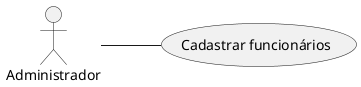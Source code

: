 @startuml
left to right direction

actor "Administrador" as Administrador

usecase "Cadastrar funcionários" as UC4

Administrador -- UC4
@enduml